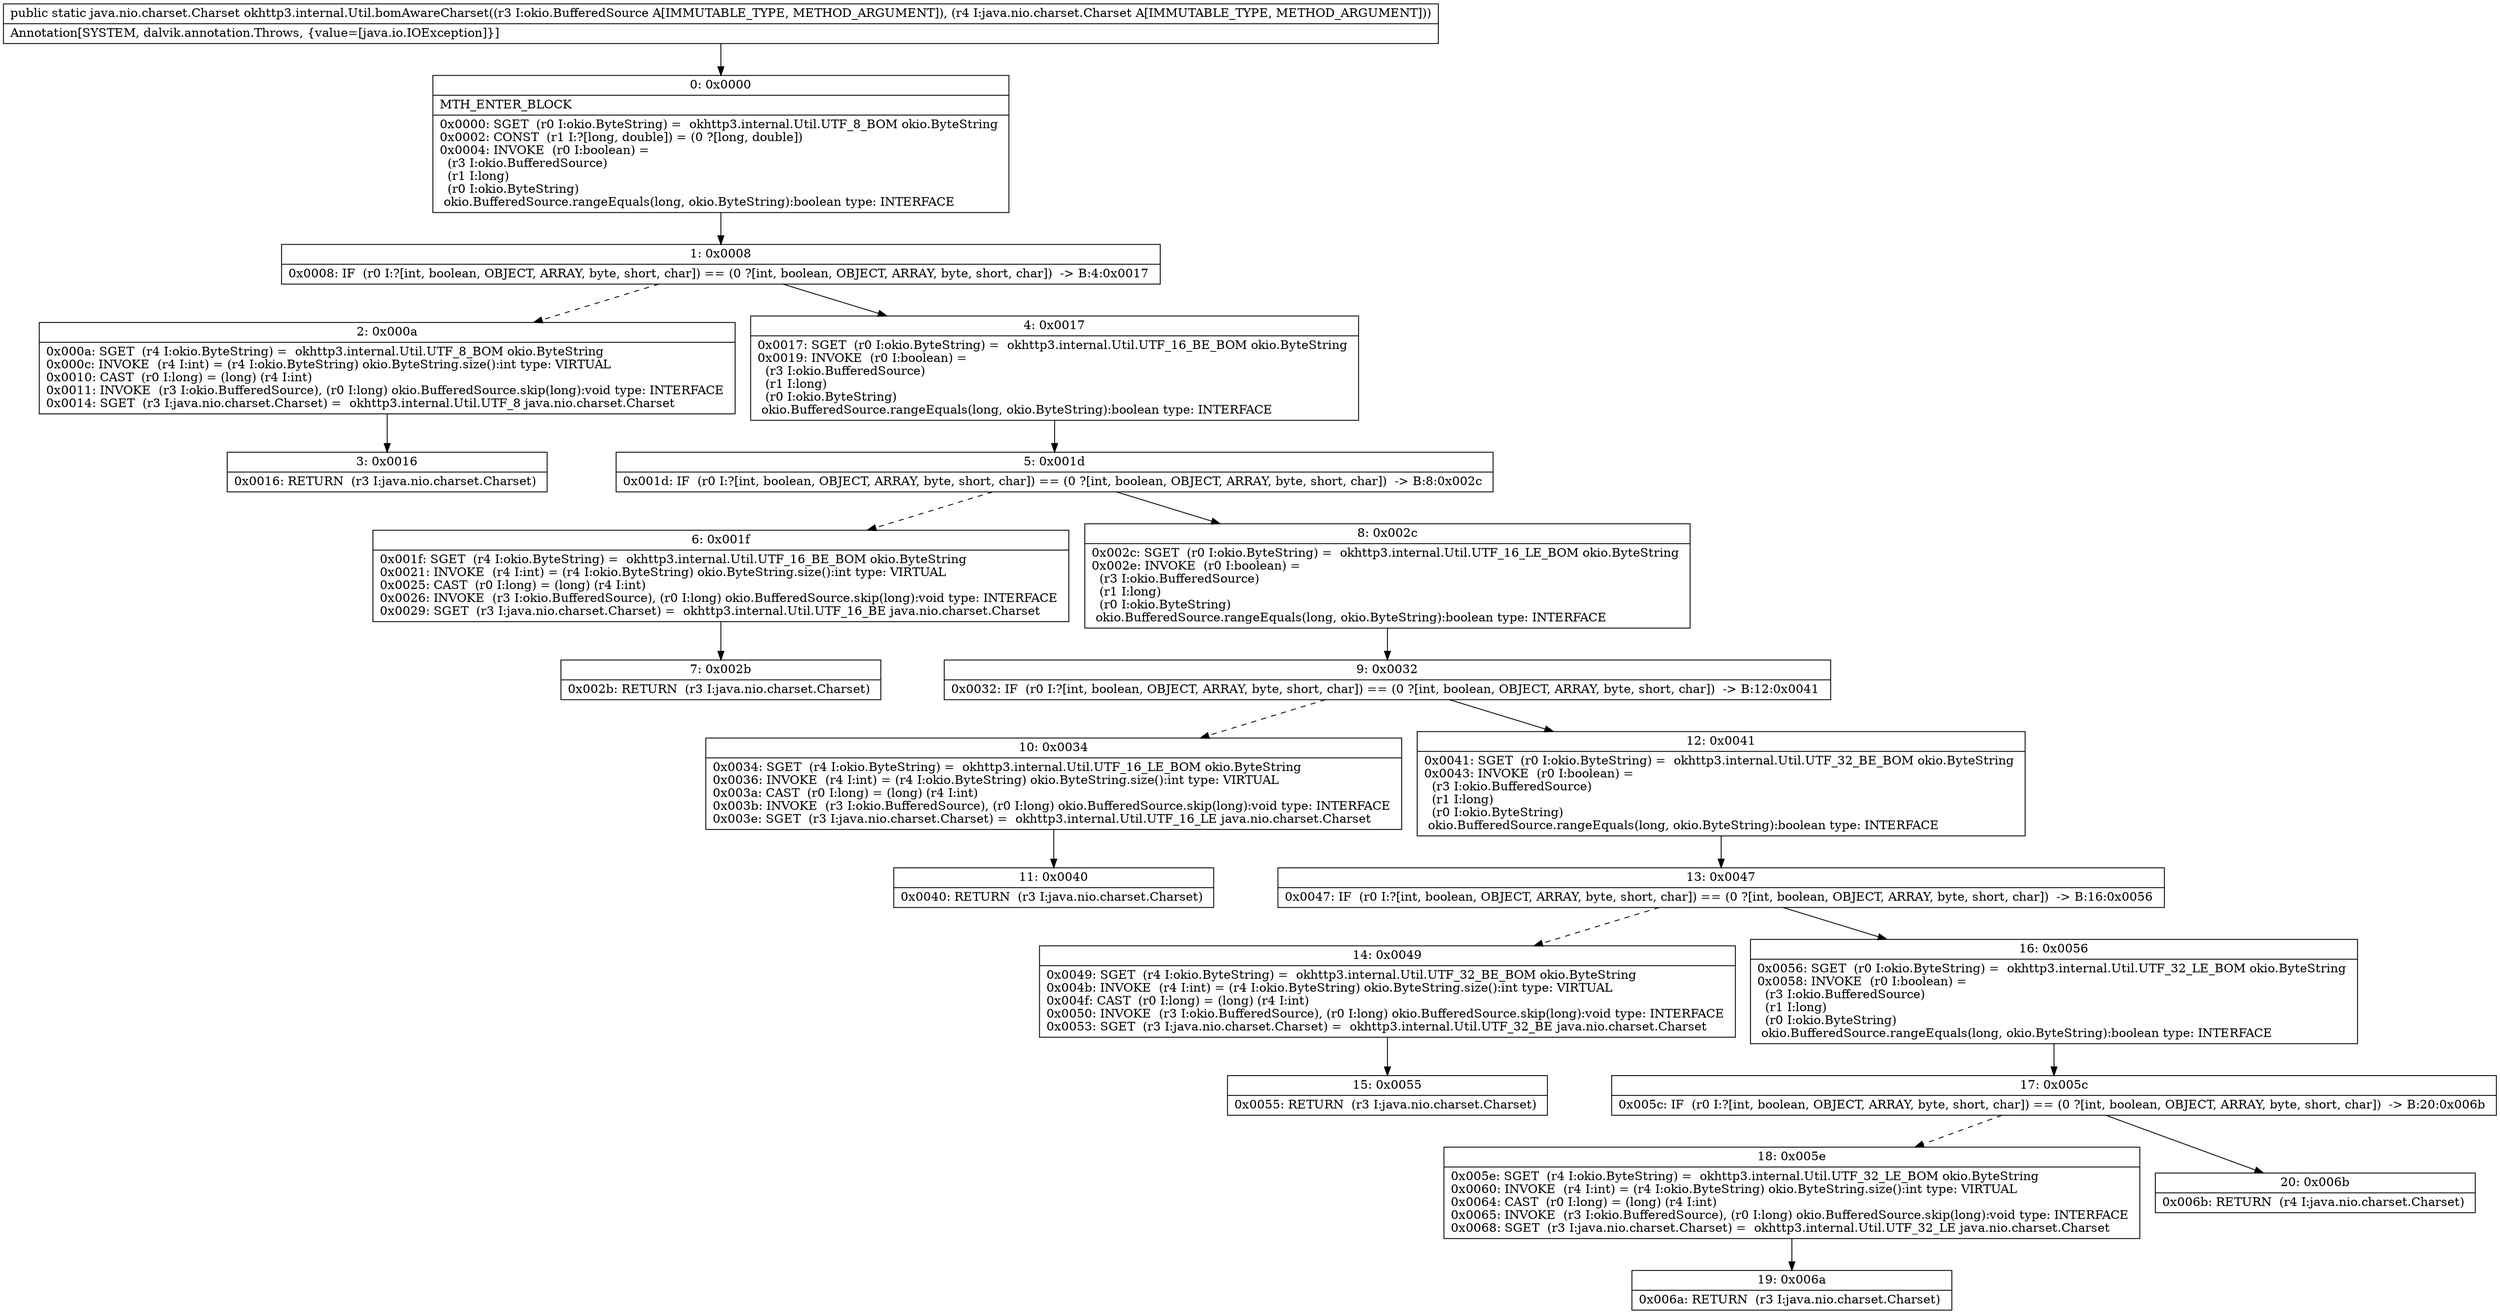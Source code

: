 digraph "CFG forokhttp3.internal.Util.bomAwareCharset(Lokio\/BufferedSource;Ljava\/nio\/charset\/Charset;)Ljava\/nio\/charset\/Charset;" {
Node_0 [shape=record,label="{0\:\ 0x0000|MTH_ENTER_BLOCK\l|0x0000: SGET  (r0 I:okio.ByteString) =  okhttp3.internal.Util.UTF_8_BOM okio.ByteString \l0x0002: CONST  (r1 I:?[long, double]) = (0 ?[long, double]) \l0x0004: INVOKE  (r0 I:boolean) = \l  (r3 I:okio.BufferedSource)\l  (r1 I:long)\l  (r0 I:okio.ByteString)\l okio.BufferedSource.rangeEquals(long, okio.ByteString):boolean type: INTERFACE \l}"];
Node_1 [shape=record,label="{1\:\ 0x0008|0x0008: IF  (r0 I:?[int, boolean, OBJECT, ARRAY, byte, short, char]) == (0 ?[int, boolean, OBJECT, ARRAY, byte, short, char])  \-\> B:4:0x0017 \l}"];
Node_2 [shape=record,label="{2\:\ 0x000a|0x000a: SGET  (r4 I:okio.ByteString) =  okhttp3.internal.Util.UTF_8_BOM okio.ByteString \l0x000c: INVOKE  (r4 I:int) = (r4 I:okio.ByteString) okio.ByteString.size():int type: VIRTUAL \l0x0010: CAST  (r0 I:long) = (long) (r4 I:int) \l0x0011: INVOKE  (r3 I:okio.BufferedSource), (r0 I:long) okio.BufferedSource.skip(long):void type: INTERFACE \l0x0014: SGET  (r3 I:java.nio.charset.Charset) =  okhttp3.internal.Util.UTF_8 java.nio.charset.Charset \l}"];
Node_3 [shape=record,label="{3\:\ 0x0016|0x0016: RETURN  (r3 I:java.nio.charset.Charset) \l}"];
Node_4 [shape=record,label="{4\:\ 0x0017|0x0017: SGET  (r0 I:okio.ByteString) =  okhttp3.internal.Util.UTF_16_BE_BOM okio.ByteString \l0x0019: INVOKE  (r0 I:boolean) = \l  (r3 I:okio.BufferedSource)\l  (r1 I:long)\l  (r0 I:okio.ByteString)\l okio.BufferedSource.rangeEquals(long, okio.ByteString):boolean type: INTERFACE \l}"];
Node_5 [shape=record,label="{5\:\ 0x001d|0x001d: IF  (r0 I:?[int, boolean, OBJECT, ARRAY, byte, short, char]) == (0 ?[int, boolean, OBJECT, ARRAY, byte, short, char])  \-\> B:8:0x002c \l}"];
Node_6 [shape=record,label="{6\:\ 0x001f|0x001f: SGET  (r4 I:okio.ByteString) =  okhttp3.internal.Util.UTF_16_BE_BOM okio.ByteString \l0x0021: INVOKE  (r4 I:int) = (r4 I:okio.ByteString) okio.ByteString.size():int type: VIRTUAL \l0x0025: CAST  (r0 I:long) = (long) (r4 I:int) \l0x0026: INVOKE  (r3 I:okio.BufferedSource), (r0 I:long) okio.BufferedSource.skip(long):void type: INTERFACE \l0x0029: SGET  (r3 I:java.nio.charset.Charset) =  okhttp3.internal.Util.UTF_16_BE java.nio.charset.Charset \l}"];
Node_7 [shape=record,label="{7\:\ 0x002b|0x002b: RETURN  (r3 I:java.nio.charset.Charset) \l}"];
Node_8 [shape=record,label="{8\:\ 0x002c|0x002c: SGET  (r0 I:okio.ByteString) =  okhttp3.internal.Util.UTF_16_LE_BOM okio.ByteString \l0x002e: INVOKE  (r0 I:boolean) = \l  (r3 I:okio.BufferedSource)\l  (r1 I:long)\l  (r0 I:okio.ByteString)\l okio.BufferedSource.rangeEquals(long, okio.ByteString):boolean type: INTERFACE \l}"];
Node_9 [shape=record,label="{9\:\ 0x0032|0x0032: IF  (r0 I:?[int, boolean, OBJECT, ARRAY, byte, short, char]) == (0 ?[int, boolean, OBJECT, ARRAY, byte, short, char])  \-\> B:12:0x0041 \l}"];
Node_10 [shape=record,label="{10\:\ 0x0034|0x0034: SGET  (r4 I:okio.ByteString) =  okhttp3.internal.Util.UTF_16_LE_BOM okio.ByteString \l0x0036: INVOKE  (r4 I:int) = (r4 I:okio.ByteString) okio.ByteString.size():int type: VIRTUAL \l0x003a: CAST  (r0 I:long) = (long) (r4 I:int) \l0x003b: INVOKE  (r3 I:okio.BufferedSource), (r0 I:long) okio.BufferedSource.skip(long):void type: INTERFACE \l0x003e: SGET  (r3 I:java.nio.charset.Charset) =  okhttp3.internal.Util.UTF_16_LE java.nio.charset.Charset \l}"];
Node_11 [shape=record,label="{11\:\ 0x0040|0x0040: RETURN  (r3 I:java.nio.charset.Charset) \l}"];
Node_12 [shape=record,label="{12\:\ 0x0041|0x0041: SGET  (r0 I:okio.ByteString) =  okhttp3.internal.Util.UTF_32_BE_BOM okio.ByteString \l0x0043: INVOKE  (r0 I:boolean) = \l  (r3 I:okio.BufferedSource)\l  (r1 I:long)\l  (r0 I:okio.ByteString)\l okio.BufferedSource.rangeEquals(long, okio.ByteString):boolean type: INTERFACE \l}"];
Node_13 [shape=record,label="{13\:\ 0x0047|0x0047: IF  (r0 I:?[int, boolean, OBJECT, ARRAY, byte, short, char]) == (0 ?[int, boolean, OBJECT, ARRAY, byte, short, char])  \-\> B:16:0x0056 \l}"];
Node_14 [shape=record,label="{14\:\ 0x0049|0x0049: SGET  (r4 I:okio.ByteString) =  okhttp3.internal.Util.UTF_32_BE_BOM okio.ByteString \l0x004b: INVOKE  (r4 I:int) = (r4 I:okio.ByteString) okio.ByteString.size():int type: VIRTUAL \l0x004f: CAST  (r0 I:long) = (long) (r4 I:int) \l0x0050: INVOKE  (r3 I:okio.BufferedSource), (r0 I:long) okio.BufferedSource.skip(long):void type: INTERFACE \l0x0053: SGET  (r3 I:java.nio.charset.Charset) =  okhttp3.internal.Util.UTF_32_BE java.nio.charset.Charset \l}"];
Node_15 [shape=record,label="{15\:\ 0x0055|0x0055: RETURN  (r3 I:java.nio.charset.Charset) \l}"];
Node_16 [shape=record,label="{16\:\ 0x0056|0x0056: SGET  (r0 I:okio.ByteString) =  okhttp3.internal.Util.UTF_32_LE_BOM okio.ByteString \l0x0058: INVOKE  (r0 I:boolean) = \l  (r3 I:okio.BufferedSource)\l  (r1 I:long)\l  (r0 I:okio.ByteString)\l okio.BufferedSource.rangeEquals(long, okio.ByteString):boolean type: INTERFACE \l}"];
Node_17 [shape=record,label="{17\:\ 0x005c|0x005c: IF  (r0 I:?[int, boolean, OBJECT, ARRAY, byte, short, char]) == (0 ?[int, boolean, OBJECT, ARRAY, byte, short, char])  \-\> B:20:0x006b \l}"];
Node_18 [shape=record,label="{18\:\ 0x005e|0x005e: SGET  (r4 I:okio.ByteString) =  okhttp3.internal.Util.UTF_32_LE_BOM okio.ByteString \l0x0060: INVOKE  (r4 I:int) = (r4 I:okio.ByteString) okio.ByteString.size():int type: VIRTUAL \l0x0064: CAST  (r0 I:long) = (long) (r4 I:int) \l0x0065: INVOKE  (r3 I:okio.BufferedSource), (r0 I:long) okio.BufferedSource.skip(long):void type: INTERFACE \l0x0068: SGET  (r3 I:java.nio.charset.Charset) =  okhttp3.internal.Util.UTF_32_LE java.nio.charset.Charset \l}"];
Node_19 [shape=record,label="{19\:\ 0x006a|0x006a: RETURN  (r3 I:java.nio.charset.Charset) \l}"];
Node_20 [shape=record,label="{20\:\ 0x006b|0x006b: RETURN  (r4 I:java.nio.charset.Charset) \l}"];
MethodNode[shape=record,label="{public static java.nio.charset.Charset okhttp3.internal.Util.bomAwareCharset((r3 I:okio.BufferedSource A[IMMUTABLE_TYPE, METHOD_ARGUMENT]), (r4 I:java.nio.charset.Charset A[IMMUTABLE_TYPE, METHOD_ARGUMENT]))  | Annotation[SYSTEM, dalvik.annotation.Throws, \{value=[java.io.IOException]\}]\l}"];
MethodNode -> Node_0;
Node_0 -> Node_1;
Node_1 -> Node_2[style=dashed];
Node_1 -> Node_4;
Node_2 -> Node_3;
Node_4 -> Node_5;
Node_5 -> Node_6[style=dashed];
Node_5 -> Node_8;
Node_6 -> Node_7;
Node_8 -> Node_9;
Node_9 -> Node_10[style=dashed];
Node_9 -> Node_12;
Node_10 -> Node_11;
Node_12 -> Node_13;
Node_13 -> Node_14[style=dashed];
Node_13 -> Node_16;
Node_14 -> Node_15;
Node_16 -> Node_17;
Node_17 -> Node_18[style=dashed];
Node_17 -> Node_20;
Node_18 -> Node_19;
}

